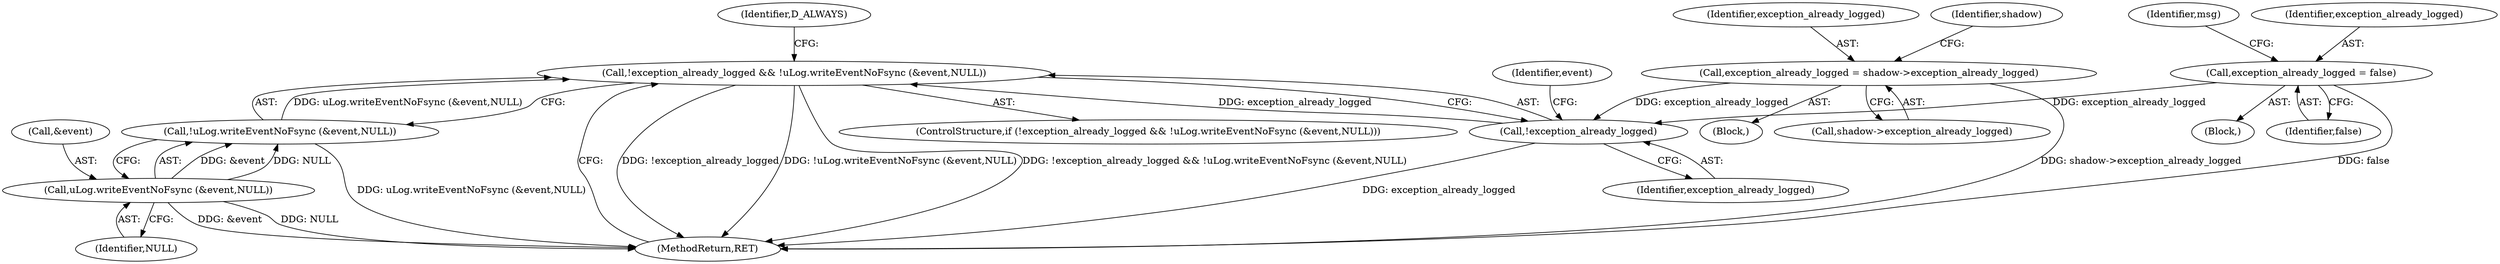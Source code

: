 digraph "0_htcondor_5e5571d1a431eb3c61977b6dd6ec90186ef79867_5@API" {
"1000165" [label="(Call,!exception_already_logged && !uLog.writeEventNoFsync (&event,NULL))"];
"1000166" [label="(Call,!exception_already_logged)"];
"1000137" [label="(Call,exception_already_logged = shadow->exception_already_logged)"];
"1000105" [label="(Call,exception_already_logged = false)"];
"1000168" [label="(Call,!uLog.writeEventNoFsync (&event,NULL))"];
"1000169" [label="(Call,uLog.writeEventNoFsync (&event,NULL))"];
"1000105" [label="(Call,exception_already_logged = false)"];
"1000172" [label="(Identifier,NULL)"];
"1000165" [label="(Call,!exception_already_logged && !uLog.writeEventNoFsync (&event,NULL))"];
"1000170" [label="(Call,&event)"];
"1000137" [label="(Call,exception_already_logged = shadow->exception_already_logged)"];
"1000122" [label="(Block,)"];
"1000175" [label="(Identifier,D_ALWAYS)"];
"1000164" [label="(ControlStructure,if (!exception_already_logged && !uLog.writeEventNoFsync (&event,NULL)))"];
"1000168" [label="(Call,!uLog.writeEventNoFsync (&event,NULL))"];
"1000144" [label="(Identifier,shadow)"];
"1000177" [label="(MethodReturn,RET)"];
"1000166" [label="(Call,!exception_already_logged)"];
"1000167" [label="(Identifier,exception_already_logged)"];
"1000138" [label="(Identifier,exception_already_logged)"];
"1000106" [label="(Identifier,exception_already_logged)"];
"1000169" [label="(Call,uLog.writeEventNoFsync (&event,NULL))"];
"1000171" [label="(Identifier,event)"];
"1000110" [label="(Identifier,msg)"];
"1000107" [label="(Identifier,false)"];
"1000139" [label="(Call,shadow->exception_already_logged)"];
"1000102" [label="(Block,)"];
"1000165" -> "1000164"  [label="AST: "];
"1000165" -> "1000166"  [label="CFG: "];
"1000165" -> "1000168"  [label="CFG: "];
"1000166" -> "1000165"  [label="AST: "];
"1000168" -> "1000165"  [label="AST: "];
"1000175" -> "1000165"  [label="CFG: "];
"1000177" -> "1000165"  [label="CFG: "];
"1000165" -> "1000177"  [label="DDG: !exception_already_logged"];
"1000165" -> "1000177"  [label="DDG: !uLog.writeEventNoFsync (&event,NULL)"];
"1000165" -> "1000177"  [label="DDG: !exception_already_logged && !uLog.writeEventNoFsync (&event,NULL)"];
"1000166" -> "1000165"  [label="DDG: exception_already_logged"];
"1000168" -> "1000165"  [label="DDG: uLog.writeEventNoFsync (&event,NULL)"];
"1000166" -> "1000167"  [label="CFG: "];
"1000167" -> "1000166"  [label="AST: "];
"1000171" -> "1000166"  [label="CFG: "];
"1000166" -> "1000177"  [label="DDG: exception_already_logged"];
"1000137" -> "1000166"  [label="DDG: exception_already_logged"];
"1000105" -> "1000166"  [label="DDG: exception_already_logged"];
"1000137" -> "1000122"  [label="AST: "];
"1000137" -> "1000139"  [label="CFG: "];
"1000138" -> "1000137"  [label="AST: "];
"1000139" -> "1000137"  [label="AST: "];
"1000144" -> "1000137"  [label="CFG: "];
"1000137" -> "1000177"  [label="DDG: shadow->exception_already_logged"];
"1000105" -> "1000102"  [label="AST: "];
"1000105" -> "1000107"  [label="CFG: "];
"1000106" -> "1000105"  [label="AST: "];
"1000107" -> "1000105"  [label="AST: "];
"1000110" -> "1000105"  [label="CFG: "];
"1000105" -> "1000177"  [label="DDG: false"];
"1000168" -> "1000169"  [label="CFG: "];
"1000169" -> "1000168"  [label="AST: "];
"1000168" -> "1000177"  [label="DDG: uLog.writeEventNoFsync (&event,NULL)"];
"1000169" -> "1000168"  [label="DDG: &event"];
"1000169" -> "1000168"  [label="DDG: NULL"];
"1000169" -> "1000172"  [label="CFG: "];
"1000170" -> "1000169"  [label="AST: "];
"1000172" -> "1000169"  [label="AST: "];
"1000169" -> "1000177"  [label="DDG: NULL"];
"1000169" -> "1000177"  [label="DDG: &event"];
}

